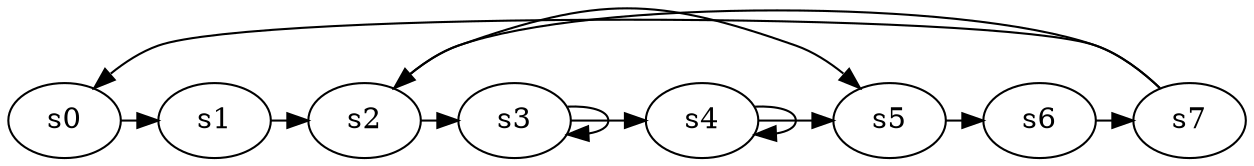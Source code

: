 digraph game_0453_cycle_8 {
    s0 [name="s0", player=0];
    s1 [name="s1", player=0];
    s2 [name="s2", player=0];
    s3 [name="s3", player=1];
    s4 [name="s4", player=1];
    s5 [name="s5", player=1, target=1];
    s6 [name="s6", player=0];
    s7 [name="s7", player=1];

    s0 -> s1 [constraint="time % 6 == 5"];
    s1 -> s2 [constraint="time == 10 || time == 12 || time == 17 || time == 22 || time == 23 || time == 24"];
    s2 -> s3 [constraint="time % 2 == 0"];
    s3 -> s4 [constraint="time == 7 || time == 18"];
    s4 -> s5 [constraint="!(time % 3 == 0)"];
    s5 -> s6 [constraint="time % 6 == 5"];
    s6 -> s7 [constraint="time % 7 == 1"];
    s7 -> s0 [constraint="time % 3 == 0 && !(time % 5 == 0)"];
    s2 -> s5 [constraint="time == 3 || time == 10 || time == 13"];
    s3 -> s3 [constraint="time % 3 == 0"];
    s4 -> s4 [constraint="time % 2 == 0"];
    s7 -> s2 [constraint="time == 3 || time == 8 || time == 11"];
}
